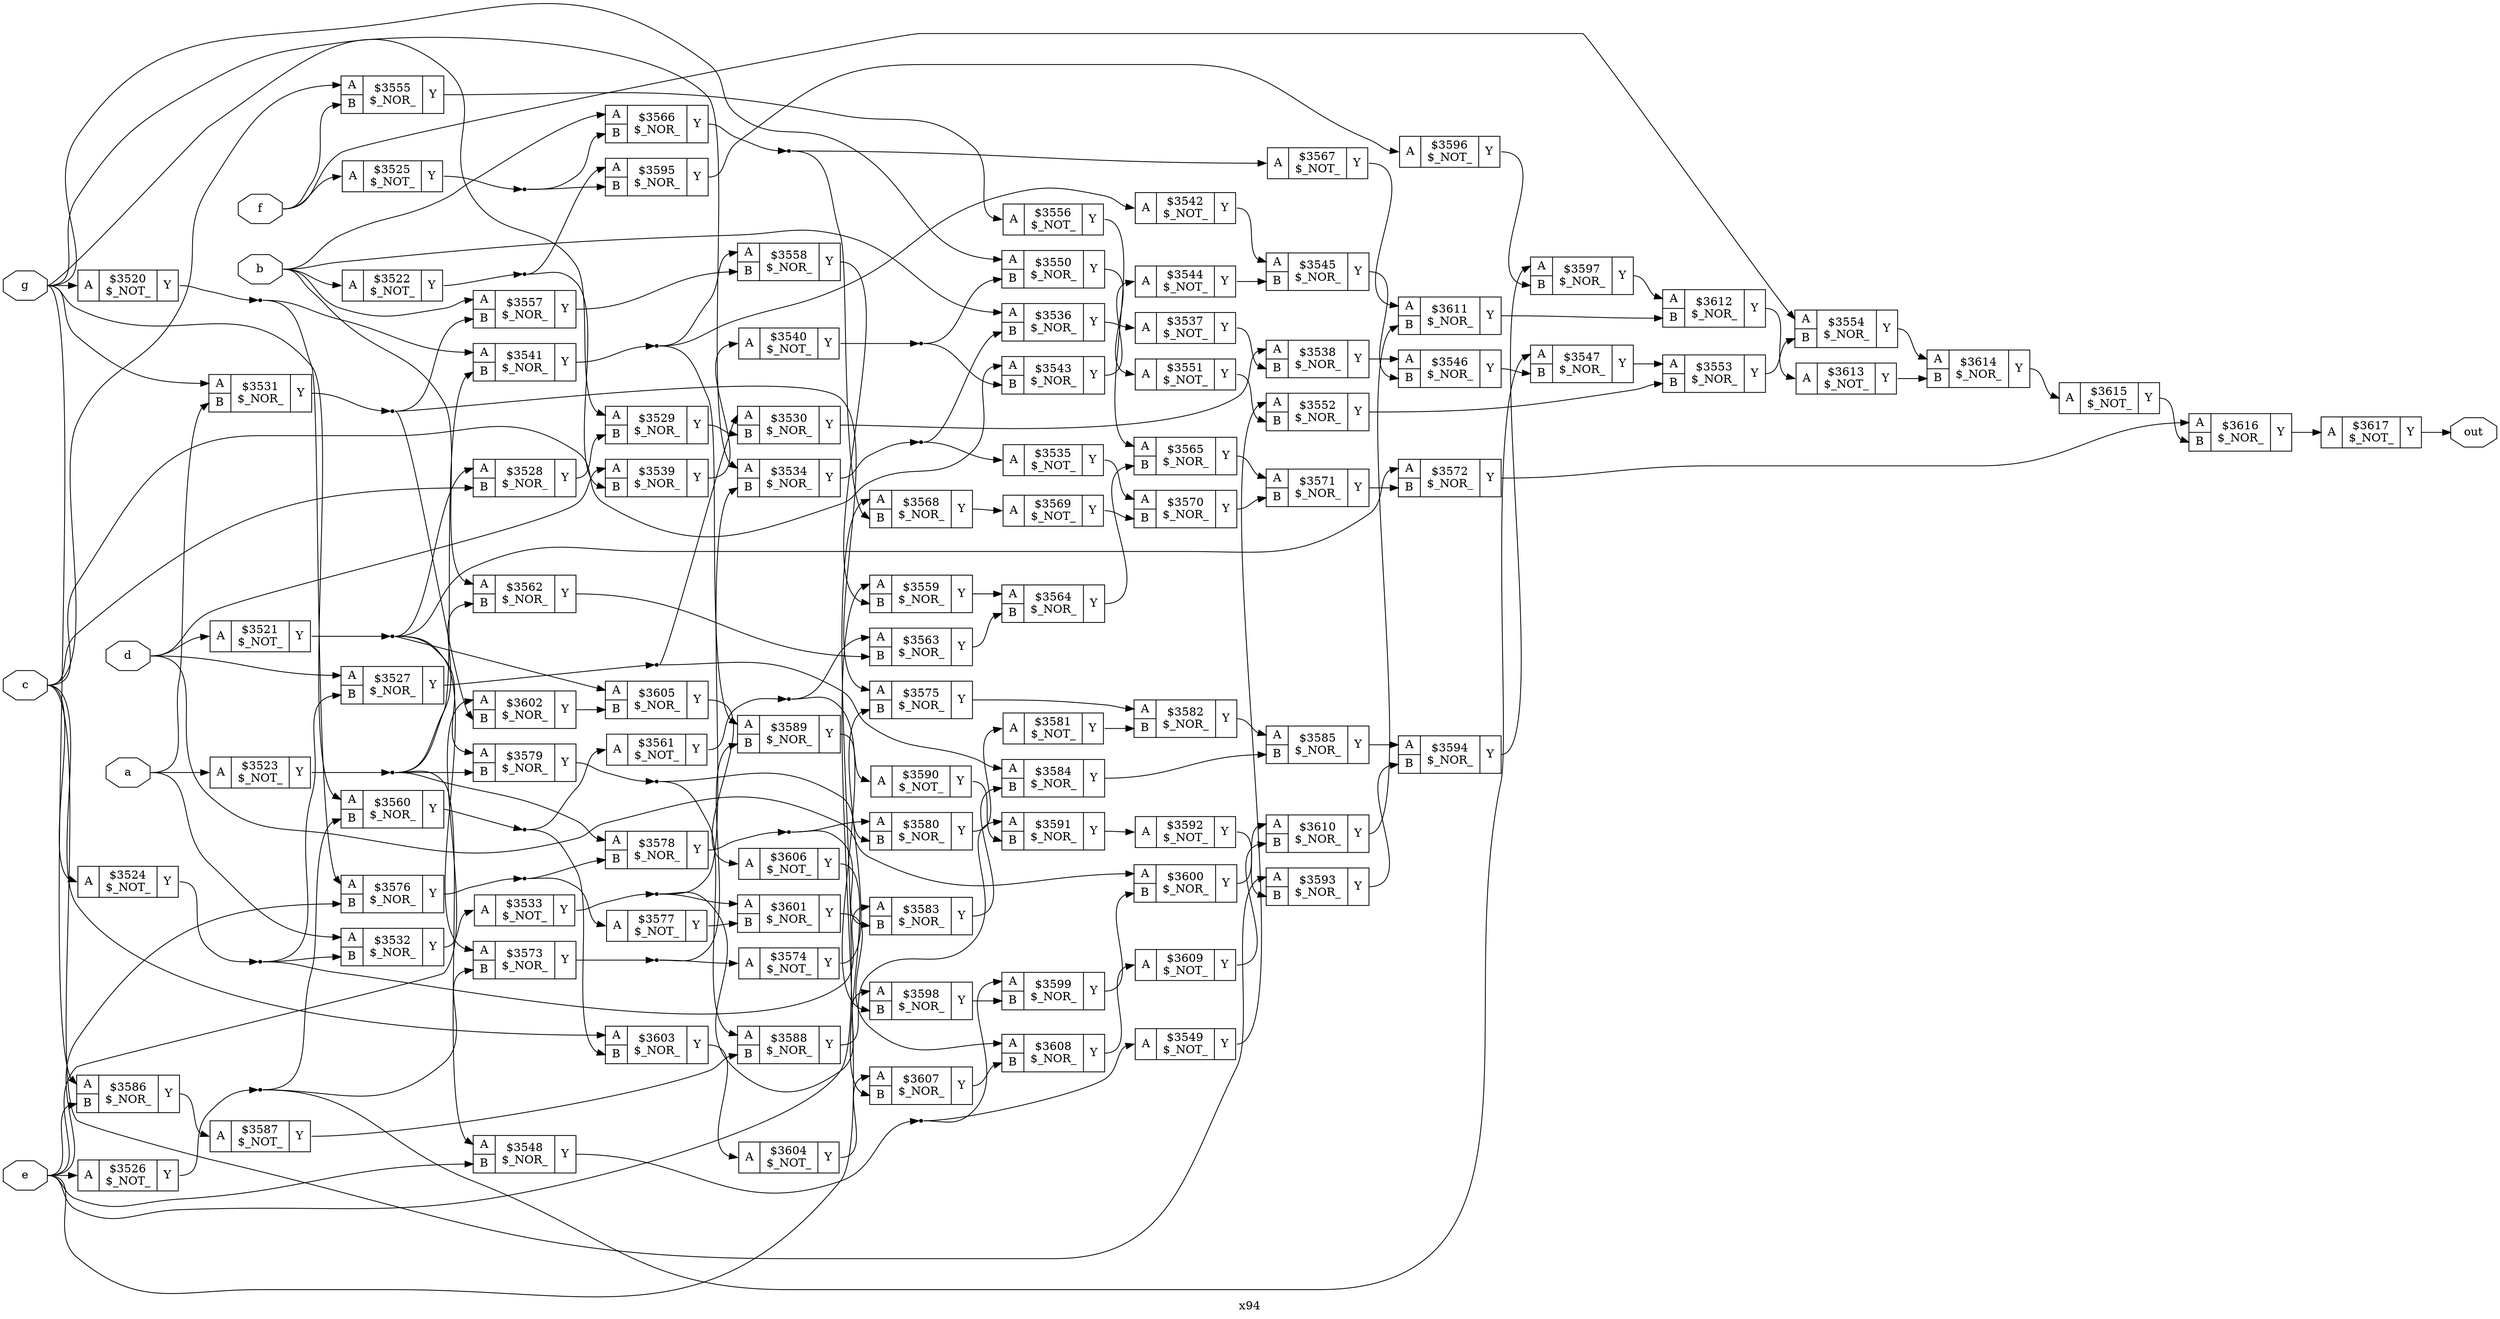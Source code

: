 digraph "x94" {
label="x94";
rankdir="LR";
remincross=true;
n98 [ shape=octagon, label="a", color="black", fontcolor="black" ];
n99 [ shape=octagon, label="b", color="black", fontcolor="black" ];
n100 [ shape=octagon, label="c", color="black", fontcolor="black" ];
n101 [ shape=octagon, label="d", color="black", fontcolor="black" ];
n102 [ shape=octagon, label="e", color="black", fontcolor="black" ];
n103 [ shape=octagon, label="f", color="black", fontcolor="black" ];
n104 [ shape=octagon, label="g", color="black", fontcolor="black" ];
n105 [ shape=octagon, label="out", color="black", fontcolor="black" ];
c108 [ shape=record, label="{{<p106> A}|$3520\n$_NOT_|{<p107> Y}}" ];
c109 [ shape=record, label="{{<p106> A}|$3521\n$_NOT_|{<p107> Y}}" ];
c110 [ shape=record, label="{{<p106> A}|$3522\n$_NOT_|{<p107> Y}}" ];
c111 [ shape=record, label="{{<p106> A}|$3523\n$_NOT_|{<p107> Y}}" ];
c112 [ shape=record, label="{{<p106> A}|$3524\n$_NOT_|{<p107> Y}}" ];
c113 [ shape=record, label="{{<p106> A}|$3525\n$_NOT_|{<p107> Y}}" ];
c114 [ shape=record, label="{{<p106> A}|$3526\n$_NOT_|{<p107> Y}}" ];
c116 [ shape=record, label="{{<p106> A|<p115> B}|$3527\n$_NOR_|{<p107> Y}}" ];
c117 [ shape=record, label="{{<p106> A|<p115> B}|$3528\n$_NOR_|{<p107> Y}}" ];
c118 [ shape=record, label="{{<p106> A|<p115> B}|$3529\n$_NOR_|{<p107> Y}}" ];
c119 [ shape=record, label="{{<p106> A|<p115> B}|$3530\n$_NOR_|{<p107> Y}}" ];
c120 [ shape=record, label="{{<p106> A|<p115> B}|$3531\n$_NOR_|{<p107> Y}}" ];
c121 [ shape=record, label="{{<p106> A|<p115> B}|$3532\n$_NOR_|{<p107> Y}}" ];
c122 [ shape=record, label="{{<p106> A}|$3533\n$_NOT_|{<p107> Y}}" ];
c123 [ shape=record, label="{{<p106> A|<p115> B}|$3534\n$_NOR_|{<p107> Y}}" ];
c124 [ shape=record, label="{{<p106> A}|$3535\n$_NOT_|{<p107> Y}}" ];
c125 [ shape=record, label="{{<p106> A|<p115> B}|$3536\n$_NOR_|{<p107> Y}}" ];
c126 [ shape=record, label="{{<p106> A}|$3537\n$_NOT_|{<p107> Y}}" ];
c127 [ shape=record, label="{{<p106> A|<p115> B}|$3538\n$_NOR_|{<p107> Y}}" ];
c128 [ shape=record, label="{{<p106> A|<p115> B}|$3539\n$_NOR_|{<p107> Y}}" ];
c129 [ shape=record, label="{{<p106> A}|$3540\n$_NOT_|{<p107> Y}}" ];
c130 [ shape=record, label="{{<p106> A|<p115> B}|$3541\n$_NOR_|{<p107> Y}}" ];
c131 [ shape=record, label="{{<p106> A}|$3542\n$_NOT_|{<p107> Y}}" ];
c132 [ shape=record, label="{{<p106> A|<p115> B}|$3543\n$_NOR_|{<p107> Y}}" ];
c133 [ shape=record, label="{{<p106> A}|$3544\n$_NOT_|{<p107> Y}}" ];
c134 [ shape=record, label="{{<p106> A|<p115> B}|$3545\n$_NOR_|{<p107> Y}}" ];
c135 [ shape=record, label="{{<p106> A|<p115> B}|$3546\n$_NOR_|{<p107> Y}}" ];
c136 [ shape=record, label="{{<p106> A|<p115> B}|$3547\n$_NOR_|{<p107> Y}}" ];
c137 [ shape=record, label="{{<p106> A|<p115> B}|$3548\n$_NOR_|{<p107> Y}}" ];
c138 [ shape=record, label="{{<p106> A}|$3549\n$_NOT_|{<p107> Y}}" ];
c139 [ shape=record, label="{{<p106> A|<p115> B}|$3550\n$_NOR_|{<p107> Y}}" ];
c140 [ shape=record, label="{{<p106> A}|$3551\n$_NOT_|{<p107> Y}}" ];
c141 [ shape=record, label="{{<p106> A|<p115> B}|$3552\n$_NOR_|{<p107> Y}}" ];
c142 [ shape=record, label="{{<p106> A|<p115> B}|$3553\n$_NOR_|{<p107> Y}}" ];
c143 [ shape=record, label="{{<p106> A|<p115> B}|$3554\n$_NOR_|{<p107> Y}}" ];
c144 [ shape=record, label="{{<p106> A|<p115> B}|$3555\n$_NOR_|{<p107> Y}}" ];
c145 [ shape=record, label="{{<p106> A}|$3556\n$_NOT_|{<p107> Y}}" ];
c146 [ shape=record, label="{{<p106> A|<p115> B}|$3557\n$_NOR_|{<p107> Y}}" ];
c147 [ shape=record, label="{{<p106> A|<p115> B}|$3558\n$_NOR_|{<p107> Y}}" ];
c148 [ shape=record, label="{{<p106> A|<p115> B}|$3559\n$_NOR_|{<p107> Y}}" ];
c149 [ shape=record, label="{{<p106> A|<p115> B}|$3560\n$_NOR_|{<p107> Y}}" ];
c150 [ shape=record, label="{{<p106> A}|$3561\n$_NOT_|{<p107> Y}}" ];
c151 [ shape=record, label="{{<p106> A|<p115> B}|$3562\n$_NOR_|{<p107> Y}}" ];
c152 [ shape=record, label="{{<p106> A|<p115> B}|$3563\n$_NOR_|{<p107> Y}}" ];
c153 [ shape=record, label="{{<p106> A|<p115> B}|$3564\n$_NOR_|{<p107> Y}}" ];
c154 [ shape=record, label="{{<p106> A|<p115> B}|$3565\n$_NOR_|{<p107> Y}}" ];
c155 [ shape=record, label="{{<p106> A|<p115> B}|$3566\n$_NOR_|{<p107> Y}}" ];
c156 [ shape=record, label="{{<p106> A}|$3567\n$_NOT_|{<p107> Y}}" ];
c157 [ shape=record, label="{{<p106> A|<p115> B}|$3568\n$_NOR_|{<p107> Y}}" ];
c158 [ shape=record, label="{{<p106> A}|$3569\n$_NOT_|{<p107> Y}}" ];
c159 [ shape=record, label="{{<p106> A|<p115> B}|$3570\n$_NOR_|{<p107> Y}}" ];
c160 [ shape=record, label="{{<p106> A|<p115> B}|$3571\n$_NOR_|{<p107> Y}}" ];
c161 [ shape=record, label="{{<p106> A|<p115> B}|$3572\n$_NOR_|{<p107> Y}}" ];
c162 [ shape=record, label="{{<p106> A|<p115> B}|$3573\n$_NOR_|{<p107> Y}}" ];
c163 [ shape=record, label="{{<p106> A}|$3574\n$_NOT_|{<p107> Y}}" ];
c164 [ shape=record, label="{{<p106> A|<p115> B}|$3575\n$_NOR_|{<p107> Y}}" ];
c165 [ shape=record, label="{{<p106> A|<p115> B}|$3576\n$_NOR_|{<p107> Y}}" ];
c166 [ shape=record, label="{{<p106> A}|$3577\n$_NOT_|{<p107> Y}}" ];
c167 [ shape=record, label="{{<p106> A|<p115> B}|$3578\n$_NOR_|{<p107> Y}}" ];
c168 [ shape=record, label="{{<p106> A|<p115> B}|$3579\n$_NOR_|{<p107> Y}}" ];
c169 [ shape=record, label="{{<p106> A|<p115> B}|$3580\n$_NOR_|{<p107> Y}}" ];
c170 [ shape=record, label="{{<p106> A}|$3581\n$_NOT_|{<p107> Y}}" ];
c171 [ shape=record, label="{{<p106> A|<p115> B}|$3582\n$_NOR_|{<p107> Y}}" ];
c172 [ shape=record, label="{{<p106> A|<p115> B}|$3583\n$_NOR_|{<p107> Y}}" ];
c173 [ shape=record, label="{{<p106> A|<p115> B}|$3584\n$_NOR_|{<p107> Y}}" ];
c174 [ shape=record, label="{{<p106> A|<p115> B}|$3585\n$_NOR_|{<p107> Y}}" ];
c175 [ shape=record, label="{{<p106> A|<p115> B}|$3586\n$_NOR_|{<p107> Y}}" ];
c176 [ shape=record, label="{{<p106> A}|$3587\n$_NOT_|{<p107> Y}}" ];
c177 [ shape=record, label="{{<p106> A|<p115> B}|$3588\n$_NOR_|{<p107> Y}}" ];
c178 [ shape=record, label="{{<p106> A|<p115> B}|$3589\n$_NOR_|{<p107> Y}}" ];
c179 [ shape=record, label="{{<p106> A}|$3590\n$_NOT_|{<p107> Y}}" ];
c180 [ shape=record, label="{{<p106> A|<p115> B}|$3591\n$_NOR_|{<p107> Y}}" ];
c181 [ shape=record, label="{{<p106> A}|$3592\n$_NOT_|{<p107> Y}}" ];
c182 [ shape=record, label="{{<p106> A|<p115> B}|$3593\n$_NOR_|{<p107> Y}}" ];
c183 [ shape=record, label="{{<p106> A|<p115> B}|$3594\n$_NOR_|{<p107> Y}}" ];
c184 [ shape=record, label="{{<p106> A|<p115> B}|$3595\n$_NOR_|{<p107> Y}}" ];
c185 [ shape=record, label="{{<p106> A}|$3596\n$_NOT_|{<p107> Y}}" ];
c186 [ shape=record, label="{{<p106> A|<p115> B}|$3597\n$_NOR_|{<p107> Y}}" ];
c187 [ shape=record, label="{{<p106> A|<p115> B}|$3598\n$_NOR_|{<p107> Y}}" ];
c188 [ shape=record, label="{{<p106> A|<p115> B}|$3599\n$_NOR_|{<p107> Y}}" ];
c189 [ shape=record, label="{{<p106> A|<p115> B}|$3600\n$_NOR_|{<p107> Y}}" ];
c190 [ shape=record, label="{{<p106> A|<p115> B}|$3601\n$_NOR_|{<p107> Y}}" ];
c191 [ shape=record, label="{{<p106> A|<p115> B}|$3602\n$_NOR_|{<p107> Y}}" ];
c192 [ shape=record, label="{{<p106> A|<p115> B}|$3603\n$_NOR_|{<p107> Y}}" ];
c193 [ shape=record, label="{{<p106> A}|$3604\n$_NOT_|{<p107> Y}}" ];
c194 [ shape=record, label="{{<p106> A|<p115> B}|$3605\n$_NOR_|{<p107> Y}}" ];
c195 [ shape=record, label="{{<p106> A}|$3606\n$_NOT_|{<p107> Y}}" ];
c196 [ shape=record, label="{{<p106> A|<p115> B}|$3607\n$_NOR_|{<p107> Y}}" ];
c197 [ shape=record, label="{{<p106> A|<p115> B}|$3608\n$_NOR_|{<p107> Y}}" ];
c198 [ shape=record, label="{{<p106> A}|$3609\n$_NOT_|{<p107> Y}}" ];
c199 [ shape=record, label="{{<p106> A|<p115> B}|$3610\n$_NOR_|{<p107> Y}}" ];
c200 [ shape=record, label="{{<p106> A|<p115> B}|$3611\n$_NOR_|{<p107> Y}}" ];
c201 [ shape=record, label="{{<p106> A|<p115> B}|$3612\n$_NOR_|{<p107> Y}}" ];
c202 [ shape=record, label="{{<p106> A}|$3613\n$_NOT_|{<p107> Y}}" ];
c203 [ shape=record, label="{{<p106> A|<p115> B}|$3614\n$_NOR_|{<p107> Y}}" ];
c204 [ shape=record, label="{{<p106> A}|$3615\n$_NOT_|{<p107> Y}}" ];
c205 [ shape=record, label="{{<p106> A|<p115> B}|$3616\n$_NOR_|{<p107> Y}}" ];
c206 [ shape=record, label="{{<p106> A}|$3617\n$_NOT_|{<p107> Y}}" ];
c200:p107:e -> c201:p115:w [color="black", label=""];
n10 [ shape=point ];
c112:p107:e -> n10:w [color="black", label=""];
n10:e -> c116:p115:w [color="black", label=""];
n10:e -> c121:p115:w [color="black", label=""];
n10:e -> c172:p106:w [color="black", label=""];
n100:e -> c112:p106:w [color="black", label=""];
n100:e -> c117:p115:w [color="black", label=""];
n100:e -> c132:p106:w [color="black", label=""];
n100:e -> c144:p106:w [color="black", label=""];
n100:e -> c182:p106:w [color="black", label=""];
n100:e -> c192:p106:w [color="black", label=""];
n101:e -> c109:p106:w [color="black", label=""];
n101:e -> c116:p106:w [color="black", label=""];
n101:e -> c128:p106:w [color="black", label=""];
n101:e -> c189:p106:w [color="black", label=""];
n102:e -> c114:p106:w [color="black", label=""];
n102:e -> c137:p115:w [color="black", label=""];
n102:e -> c148:p106:w [color="black", label=""];
n102:e -> c157:p106:w [color="black", label=""];
n102:e -> c165:p115:w [color="black", label=""];
n102:e -> c175:p115:w [color="black", label=""];
n102:e -> c191:p106:w [color="black", label=""];
n103:e -> c113:p106:w [color="black", label=""];
n103:e -> c143:p106:w [color="black", label=""];
n103:e -> c144:p115:w [color="black", label=""];
n104:e -> c108:p106:w [color="black", label=""];
n104:e -> c118:p106:w [color="black", label=""];
n104:e -> c120:p106:w [color="black", label=""];
n104:e -> c123:p106:w [color="black", label=""];
n104:e -> c139:p106:w [color="black", label=""];
n104:e -> c149:p106:w [color="black", label=""];
n104:e -> c175:p106:w [color="black", label=""];
c206:p107:e -> n105:w [color="black", label=""];
n11 [ shape=point ];
c113:p107:e -> n11:w [color="black", label=""];
n11:e -> c155:p115:w [color="black", label=""];
n11:e -> c184:p115:w [color="black", label=""];
n12 [ shape=point ];
c114:p107:e -> n12:w [color="black", label=""];
n12:e -> c136:p106:w [color="black", label=""];
n12:e -> c149:p115:w [color="black", label=""];
n12:e -> c162:p115:w [color="black", label=""];
n13 [ shape=point ];
c116:p107:e -> n13:w [color="black", label=""];
n13:e -> c119:p106:w [color="black", label=""];
n13:e -> c173:p106:w [color="black", label=""];
c117:p107:e -> c118:p115:w [color="black", label=""];
c118:p107:e -> c119:p115:w [color="black", label=""];
c119:p107:e -> c127:p106:w [color="black", label=""];
n17 [ shape=point ];
c120:p107:e -> n17:w [color="black", label=""];
n17:e -> c146:p115:w [color="black", label=""];
n17:e -> c164:p106:w [color="black", label=""];
n17:e -> c191:p115:w [color="black", label=""];
c121:p107:e -> c122:p106:w [color="black", label=""];
n19 [ shape=point ];
c122:p107:e -> n19:w [color="black", label=""];
n19:e -> c123:p115:w [color="black", label=""];
n19:e -> c187:p106:w [color="black", label=""];
n19:e -> c190:p106:w [color="black", label=""];
c201:p107:e -> c202:p106:w [color="black", label=""];
n20 [ shape=point ];
c123:p107:e -> n20:w [color="black", label=""];
n20:e -> c124:p106:w [color="black", label=""];
n20:e -> c125:p115:w [color="black", label=""];
c124:p107:e -> c159:p106:w [color="black", label=""];
c125:p107:e -> c126:p106:w [color="black", label=""];
c126:p107:e -> c127:p115:w [color="black", label=""];
c127:p107:e -> c135:p106:w [color="black", label=""];
c128:p107:e -> c129:p106:w [color="black", label=""];
n26 [ shape=point ];
c129:p107:e -> n26:w [color="black", label=""];
n26:e -> c132:p115:w [color="black", label=""];
n26:e -> c139:p115:w [color="black", label=""];
n27 [ shape=point ];
c130:p107:e -> n27:w [color="black", label=""];
n27:e -> c131:p106:w [color="black", label=""];
n27:e -> c147:p106:w [color="black", label=""];
n27:e -> c178:p106:w [color="black", label=""];
c131:p107:e -> c134:p106:w [color="black", label=""];
c132:p107:e -> c133:p106:w [color="black", label=""];
c202:p107:e -> c203:p115:w [color="black", label=""];
c133:p107:e -> c134:p115:w [color="black", label=""];
c134:p107:e -> c135:p115:w [color="black", label=""];
c135:p107:e -> c136:p115:w [color="black", label=""];
c136:p107:e -> c142:p106:w [color="black", label=""];
n34 [ shape=point ];
c137:p107:e -> n34:w [color="black", label=""];
n34:e -> c138:p106:w [color="black", label=""];
n34:e -> c188:p106:w [color="black", label=""];
c138:p107:e -> c141:p106:w [color="black", label=""];
c139:p107:e -> c140:p106:w [color="black", label=""];
c140:p107:e -> c141:p115:w [color="black", label=""];
c141:p107:e -> c142:p115:w [color="black", label=""];
c142:p107:e -> c143:p115:w [color="black", label=""];
c203:p107:e -> c204:p106:w [color="black", label=""];
c143:p107:e -> c203:p106:w [color="black", label=""];
c144:p107:e -> c145:p106:w [color="black", label=""];
c145:p107:e -> c154:p106:w [color="black", label=""];
c146:p107:e -> c147:p115:w [color="black", label=""];
c147:p107:e -> c148:p115:w [color="black", label=""];
c148:p107:e -> c153:p106:w [color="black", label=""];
n46 [ shape=point ];
c149:p107:e -> n46:w [color="black", label=""];
n46:e -> c150:p106:w [color="black", label=""];
n46:e -> c192:p115:w [color="black", label=""];
n47 [ shape=point ];
c150:p107:e -> n47:w [color="black", label=""];
n47:e -> c152:p106:w [color="black", label=""];
n47:e -> c187:p115:w [color="black", label=""];
c151:p107:e -> c152:p115:w [color="black", label=""];
c152:p107:e -> c153:p115:w [color="black", label=""];
c204:p107:e -> c205:p115:w [color="black", label=""];
c153:p107:e -> c154:p115:w [color="black", label=""];
c154:p107:e -> c160:p106:w [color="black", label=""];
n52 [ shape=point ];
c155:p107:e -> n52:w [color="black", label=""];
n52:e -> c156:p106:w [color="black", label=""];
n52:e -> c157:p115:w [color="black", label=""];
c156:p107:e -> c200:p106:w [color="black", label=""];
c157:p107:e -> c158:p106:w [color="black", label=""];
c158:p107:e -> c159:p115:w [color="black", label=""];
c159:p107:e -> c160:p115:w [color="black", label=""];
c160:p107:e -> c161:p115:w [color="black", label=""];
c161:p107:e -> c205:p106:w [color="black", label=""];
n59 [ shape=point ];
c162:p107:e -> n59:w [color="black", label=""];
n59:e -> c163:p106:w [color="black", label=""];
n59:e -> c178:p115:w [color="black", label=""];
c205:p107:e -> c206:p106:w [color="black", label=""];
c163:p107:e -> c164:p115:w [color="black", label=""];
c164:p107:e -> c171:p106:w [color="black", label=""];
n62 [ shape=point ];
c165:p107:e -> n62:w [color="black", label=""];
n62:e -> c166:p106:w [color="black", label=""];
n62:e -> c167:p115:w [color="black", label=""];
c166:p107:e -> c190:p115:w [color="black", label=""];
n64 [ shape=point ];
c167:p107:e -> n64:w [color="black", label=""];
n64:e -> c169:p106:w [color="black", label=""];
n64:e -> c172:p115:w [color="black", label=""];
n65 [ shape=point ];
c168:p107:e -> n65:w [color="black", label=""];
n65:e -> c169:p115:w [color="black", label=""];
n65:e -> c177:p106:w [color="black", label=""];
c169:p107:e -> c170:p106:w [color="black", label=""];
c170:p107:e -> c171:p115:w [color="black", label=""];
c171:p107:e -> c174:p106:w [color="black", label=""];
c172:p107:e -> c173:p115:w [color="black", label=""];
n7 [ shape=point ];
c109:p107:e -> n7:w [color="black", label=""];
n7:e -> c117:p106:w [color="black", label=""];
n7:e -> c161:p106:w [color="black", label=""];
n7:e -> c162:p106:w [color="black", label=""];
n7:e -> c168:p106:w [color="black", label=""];
n7:e -> c194:p106:w [color="black", label=""];
c173:p107:e -> c174:p115:w [color="black", label=""];
c174:p107:e -> c183:p106:w [color="black", label=""];
c175:p107:e -> c176:p106:w [color="black", label=""];
c176:p107:e -> c177:p115:w [color="black", label=""];
c177:p107:e -> c180:p106:w [color="black", label=""];
c178:p107:e -> c179:p106:w [color="black", label=""];
c179:p107:e -> c180:p115:w [color="black", label=""];
c180:p107:e -> c181:p106:w [color="black", label=""];
c181:p107:e -> c182:p115:w [color="black", label=""];
c182:p107:e -> c183:p115:w [color="black", label=""];
n8 [ shape=point ];
c110:p107:e -> n8:w [color="black", label=""];
n8:e -> c128:p115:w [color="black", label=""];
n8:e -> c184:p106:w [color="black", label=""];
c183:p107:e -> c186:p106:w [color="black", label=""];
c184:p107:e -> c185:p106:w [color="black", label=""];
c185:p107:e -> c186:p115:w [color="black", label=""];
c186:p107:e -> c201:p106:w [color="black", label=""];
c187:p107:e -> c188:p115:w [color="black", label=""];
c188:p107:e -> c189:p115:w [color="black", label=""];
c189:p107:e -> c199:p106:w [color="black", label=""];
c190:p107:e -> c197:p106:w [color="black", label=""];
c191:p107:e -> c194:p115:w [color="black", label=""];
c192:p107:e -> c193:p106:w [color="black", label=""];
n9 [ shape=point ];
c111:p107:e -> n9:w [color="black", label=""];
n9:e -> c130:p115:w [color="black", label=""];
n9:e -> c137:p106:w [color="black", label=""];
n9:e -> c151:p115:w [color="black", label=""];
n9:e -> c167:p106:w [color="black", label=""];
n9:e -> c168:p115:w [color="black", label=""];
c193:p107:e -> c196:p106:w [color="black", label=""];
c194:p107:e -> c195:p106:w [color="black", label=""];
c195:p107:e -> c196:p115:w [color="black", label=""];
c196:p107:e -> c197:p115:w [color="black", label=""];
c197:p107:e -> c198:p106:w [color="black", label=""];
c198:p107:e -> c199:p115:w [color="black", label=""];
c199:p107:e -> c200:p115:w [color="black", label=""];
n97 [ shape=point ];
c108:p107:e -> n97:w [color="black", label=""];
n97:e -> c130:p106:w [color="black", label=""];
n97:e -> c165:p106:w [color="black", label=""];
n98:e -> c111:p106:w [color="black", label=""];
n98:e -> c120:p115:w [color="black", label=""];
n98:e -> c121:p106:w [color="black", label=""];
n99:e -> c110:p106:w [color="black", label=""];
n99:e -> c125:p106:w [color="black", label=""];
n99:e -> c146:p106:w [color="black", label=""];
n99:e -> c151:p106:w [color="black", label=""];
n99:e -> c155:p106:w [color="black", label=""];
}
